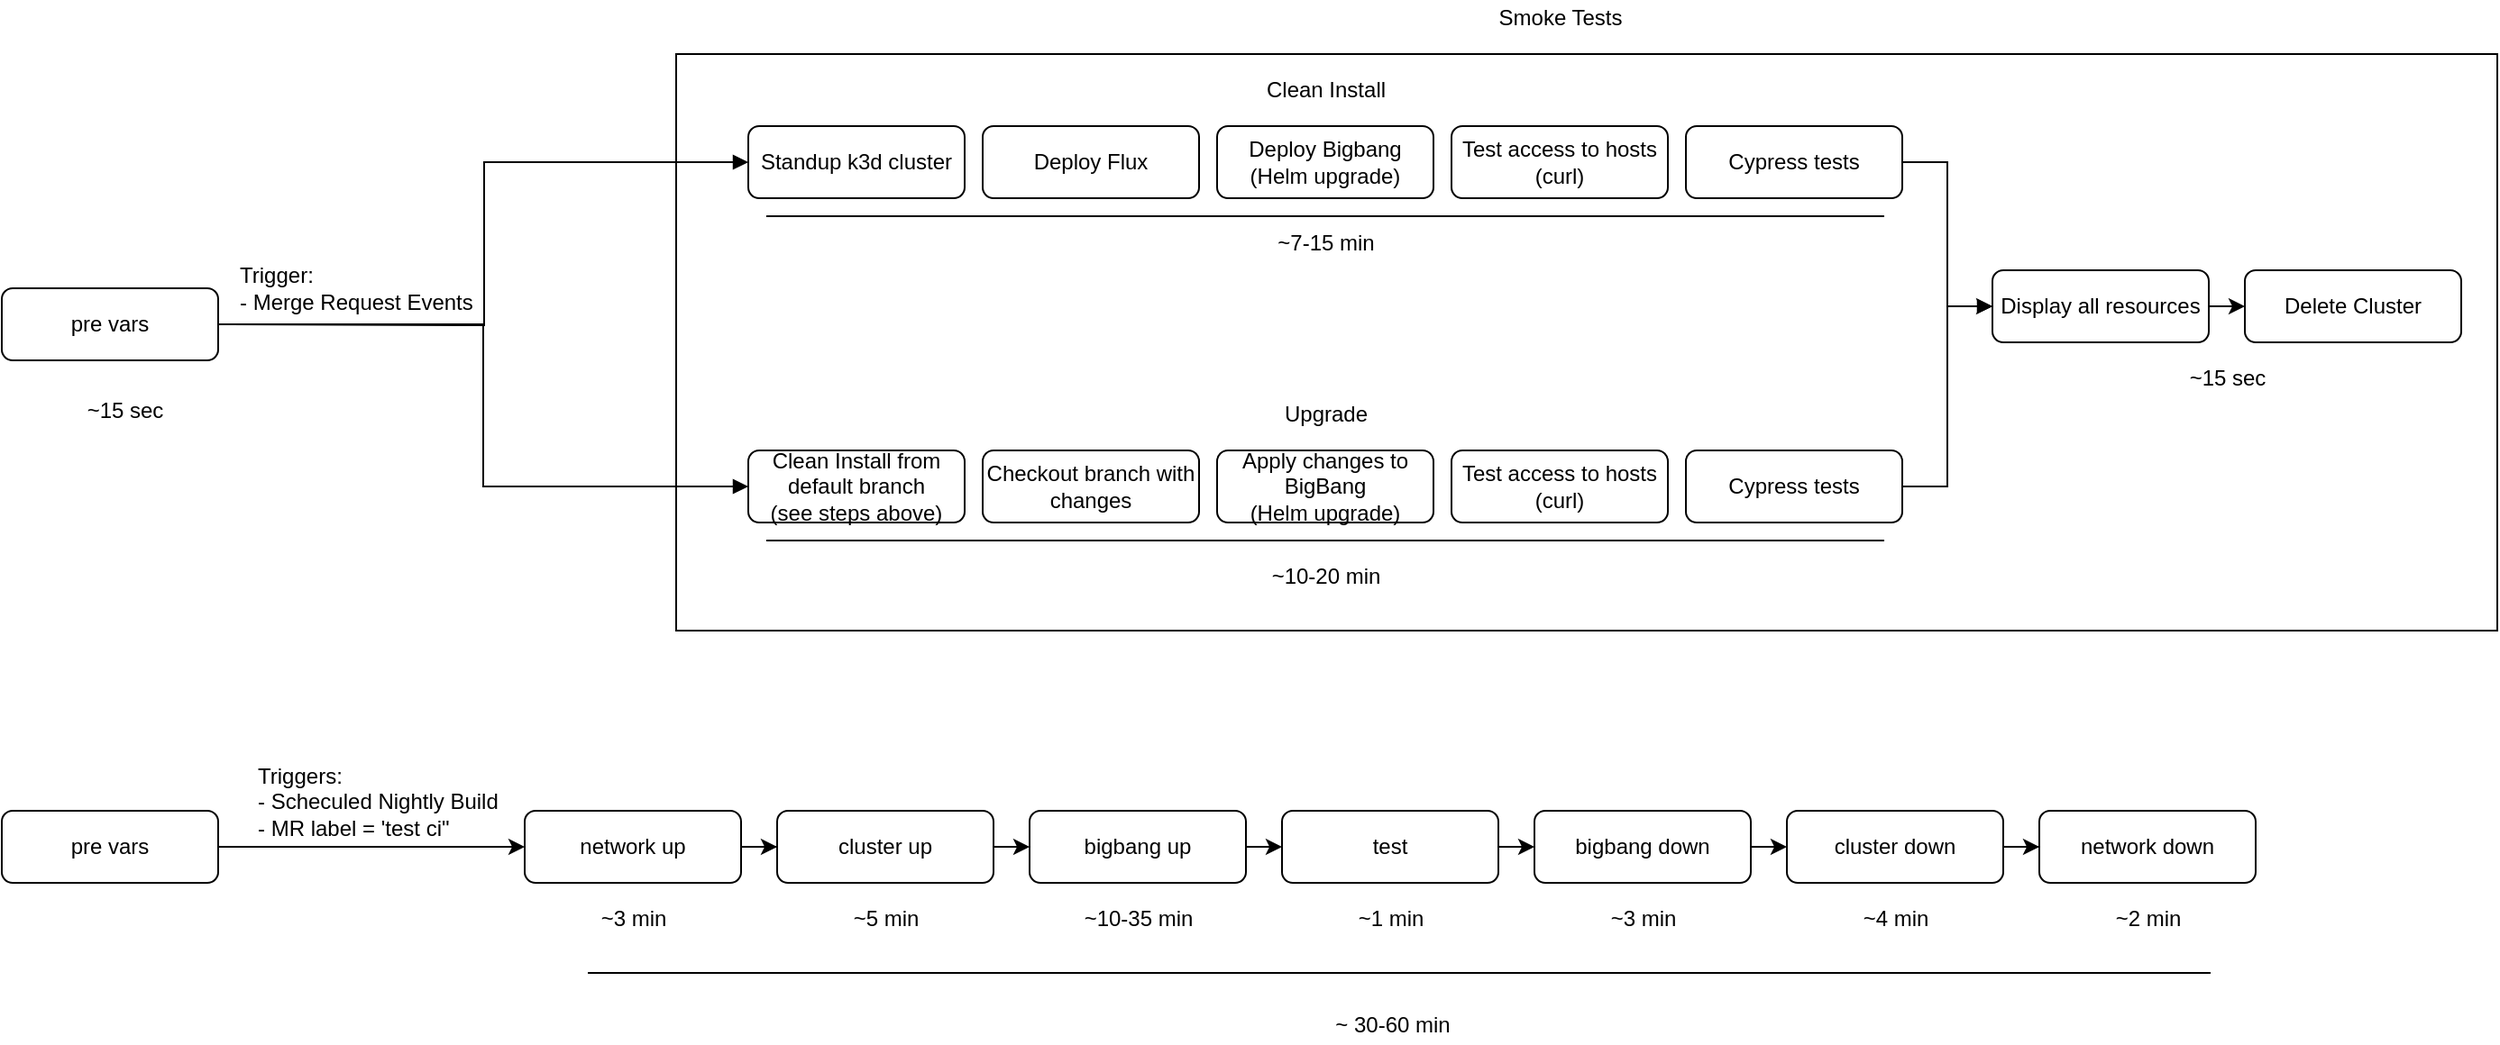 <mxfile version="12.9.9" type="device" pages="2"><diagram id="C5RBs43oDa-KdzZeNtuy" name="BB pipelines"><mxGraphModel dx="1702" dy="1194" grid="1" gridSize="10" guides="1" tooltips="1" connect="1" arrows="1" fold="1" page="1" pageScale="1" pageWidth="827" pageHeight="1169" math="0" shadow="0"><root><mxCell id="WIyWlLk6GJQsqaUBKTNV-0"/><mxCell id="WIyWlLk6GJQsqaUBKTNV-1" parent="WIyWlLk6GJQsqaUBKTNV-0"/><mxCell id="q4ikvxy19cz3KCJeKP3J-23" style="edgeStyle=orthogonalEdgeStyle;rounded=0;orthogonalLoop=1;jettySize=auto;html=1;exitX=1;exitY=0.5;exitDx=0;exitDy=0;entryX=0;entryY=0.5;entryDx=0;entryDy=0;" edge="1" parent="WIyWlLk6GJQsqaUBKTNV-1" source="q4ikvxy19cz3KCJeKP3J-15" target="q4ikvxy19cz3KCJeKP3J-19"><mxGeometry relative="1" as="geometry"/></mxCell><mxCell id="q4ikvxy19cz3KCJeKP3J-0" value="" style="rounded=0;whiteSpace=wrap;html=1;gradientColor=#ffffff;fillColor=none;" vertex="1" parent="WIyWlLk6GJQsqaUBKTNV-1"><mxGeometry x="414" y="80" width="1010" height="320" as="geometry"/></mxCell><mxCell id="q4ikvxy19cz3KCJeKP3J-75" style="edgeStyle=orthogonalEdgeStyle;rounded=0;orthogonalLoop=1;jettySize=auto;html=1;entryX=0;entryY=0.5;entryDx=0;entryDy=0;endArrow=block;endFill=1;" edge="1" parent="WIyWlLk6GJQsqaUBKTNV-1" target="WIyWlLk6GJQsqaUBKTNV-7"><mxGeometry relative="1" as="geometry"><mxPoint x="160" y="230" as="sourcePoint"/></mxGeometry></mxCell><mxCell id="q4ikvxy19cz3KCJeKP3J-76" style="edgeStyle=orthogonalEdgeStyle;rounded=0;orthogonalLoop=1;jettySize=auto;html=1;exitX=1;exitY=0.5;exitDx=0;exitDy=0;entryX=0;entryY=0.5;entryDx=0;entryDy=0;endArrow=block;endFill=1;" edge="1" parent="WIyWlLk6GJQsqaUBKTNV-1" source="WIyWlLk6GJQsqaUBKTNV-3" target="q4ikvxy19cz3KCJeKP3J-10"><mxGeometry relative="1" as="geometry"/></mxCell><mxCell id="WIyWlLk6GJQsqaUBKTNV-3" value="pre vars" style="rounded=1;whiteSpace=wrap;html=1;fontSize=12;glass=0;strokeWidth=1;shadow=0;" parent="WIyWlLk6GJQsqaUBKTNV-1" vertex="1"><mxGeometry x="40" y="210" width="120" height="40" as="geometry"/></mxCell><mxCell id="WIyWlLk6GJQsqaUBKTNV-7" value="Standup k3d cluster" style="rounded=1;whiteSpace=wrap;html=1;fontSize=12;glass=0;strokeWidth=1;shadow=0;" parent="WIyWlLk6GJQsqaUBKTNV-1" vertex="1"><mxGeometry x="454" y="120" width="120" height="40" as="geometry"/></mxCell><mxCell id="q4ikvxy19cz3KCJeKP3J-1" value="Clean Install" style="text;html=1;align=center;verticalAlign=middle;resizable=0;points=[];autosize=1;" vertex="1" parent="WIyWlLk6GJQsqaUBKTNV-1"><mxGeometry x="734" y="90" width="80" height="20" as="geometry"/></mxCell><mxCell id="q4ikvxy19cz3KCJeKP3J-2" value="Deploy Flux" style="rounded=1;whiteSpace=wrap;html=1;fontSize=12;glass=0;strokeWidth=1;shadow=0;" vertex="1" parent="WIyWlLk6GJQsqaUBKTNV-1"><mxGeometry x="584" y="120" width="120" height="40" as="geometry"/></mxCell><mxCell id="q4ikvxy19cz3KCJeKP3J-3" value="Deploy Bigbang&lt;br&gt;(Helm upgrade)" style="rounded=1;whiteSpace=wrap;html=1;fontSize=12;glass=0;strokeWidth=1;shadow=0;" vertex="1" parent="WIyWlLk6GJQsqaUBKTNV-1"><mxGeometry x="714" y="120" width="120" height="40" as="geometry"/></mxCell><mxCell id="q4ikvxy19cz3KCJeKP3J-4" value="Test access to hosts (curl)" style="rounded=1;whiteSpace=wrap;html=1;fontSize=12;glass=0;strokeWidth=1;shadow=0;" vertex="1" parent="WIyWlLk6GJQsqaUBKTNV-1"><mxGeometry x="844" y="120" width="120" height="40" as="geometry"/></mxCell><mxCell id="q4ikvxy19cz3KCJeKP3J-74" style="edgeStyle=orthogonalEdgeStyle;rounded=0;orthogonalLoop=1;jettySize=auto;html=1;exitX=1;exitY=0.5;exitDx=0;exitDy=0;entryX=0;entryY=0.5;entryDx=0;entryDy=0;endArrow=block;endFill=1;" edge="1" parent="WIyWlLk6GJQsqaUBKTNV-1" source="q4ikvxy19cz3KCJeKP3J-5" target="q4ikvxy19cz3KCJeKP3J-19"><mxGeometry relative="1" as="geometry"/></mxCell><mxCell id="q4ikvxy19cz3KCJeKP3J-5" value="Cypress tests" style="rounded=1;whiteSpace=wrap;html=1;fontSize=12;glass=0;strokeWidth=1;shadow=0;" vertex="1" parent="WIyWlLk6GJQsqaUBKTNV-1"><mxGeometry x="974" y="120" width="120" height="40" as="geometry"/></mxCell><mxCell id="q4ikvxy19cz3KCJeKP3J-10" value="Clean Install from default branch &lt;br&gt;(see steps above)" style="rounded=1;whiteSpace=wrap;html=1;fontSize=12;glass=0;strokeWidth=1;shadow=0;" vertex="1" parent="WIyWlLk6GJQsqaUBKTNV-1"><mxGeometry x="454" y="300" width="120" height="40" as="geometry"/></mxCell><mxCell id="q4ikvxy19cz3KCJeKP3J-11" value="Upgrade" style="text;html=1;align=center;verticalAlign=middle;resizable=0;points=[];autosize=1;" vertex="1" parent="WIyWlLk6GJQsqaUBKTNV-1"><mxGeometry x="744" y="270" width="60" height="20" as="geometry"/></mxCell><mxCell id="q4ikvxy19cz3KCJeKP3J-12" value="Checkout branch with changes" style="rounded=1;whiteSpace=wrap;html=1;fontSize=12;glass=0;strokeWidth=1;shadow=0;" vertex="1" parent="WIyWlLk6GJQsqaUBKTNV-1"><mxGeometry x="584" y="300" width="120" height="40" as="geometry"/></mxCell><mxCell id="q4ikvxy19cz3KCJeKP3J-13" value="Apply changes to BigBang&lt;br&gt;(Helm upgrade)" style="rounded=1;whiteSpace=wrap;html=1;fontSize=12;glass=0;strokeWidth=1;shadow=0;" vertex="1" parent="WIyWlLk6GJQsqaUBKTNV-1"><mxGeometry x="714" y="300" width="120" height="40" as="geometry"/></mxCell><mxCell id="q4ikvxy19cz3KCJeKP3J-14" value="Test access to hosts (curl)" style="rounded=1;whiteSpace=wrap;html=1;fontSize=12;glass=0;strokeWidth=1;shadow=0;" vertex="1" parent="WIyWlLk6GJQsqaUBKTNV-1"><mxGeometry x="844" y="300" width="120" height="40" as="geometry"/></mxCell><mxCell id="q4ikvxy19cz3KCJeKP3J-15" value="Cypress tests" style="rounded=1;whiteSpace=wrap;html=1;fontSize=12;glass=0;strokeWidth=1;shadow=0;" vertex="1" parent="WIyWlLk6GJQsqaUBKTNV-1"><mxGeometry x="974" y="300" width="120" height="40" as="geometry"/></mxCell><mxCell id="q4ikvxy19cz3KCJeKP3J-70" style="edgeStyle=orthogonalEdgeStyle;rounded=0;orthogonalLoop=1;jettySize=auto;html=1;exitX=1;exitY=0.5;exitDx=0;exitDy=0;entryX=0;entryY=0.5;entryDx=0;entryDy=0;" edge="1" parent="WIyWlLk6GJQsqaUBKTNV-1" source="q4ikvxy19cz3KCJeKP3J-19" target="q4ikvxy19cz3KCJeKP3J-20"><mxGeometry relative="1" as="geometry"/></mxCell><mxCell id="q4ikvxy19cz3KCJeKP3J-19" value="Display all resources" style="rounded=1;whiteSpace=wrap;html=1;fontSize=12;glass=0;strokeWidth=1;shadow=0;" vertex="1" parent="WIyWlLk6GJQsqaUBKTNV-1"><mxGeometry x="1144" y="200" width="120" height="40" as="geometry"/></mxCell><mxCell id="q4ikvxy19cz3KCJeKP3J-20" value="Delete Cluster" style="rounded=1;whiteSpace=wrap;html=1;fontSize=12;glass=0;strokeWidth=1;shadow=0;" vertex="1" parent="WIyWlLk6GJQsqaUBKTNV-1"><mxGeometry x="1284" y="200" width="120" height="40" as="geometry"/></mxCell><mxCell id="q4ikvxy19cz3KCJeKP3J-26" value="Trigger: &lt;br&gt;&lt;div&gt;&lt;span&gt;- Merge Request Events&lt;/span&gt;&lt;/div&gt;" style="text;html=1;align=left;verticalAlign=middle;resizable=0;points=[];autosize=1;" vertex="1" parent="WIyWlLk6GJQsqaUBKTNV-1"><mxGeometry x="170" y="195" width="140" height="30" as="geometry"/></mxCell><mxCell id="q4ikvxy19cz3KCJeKP3J-49" style="edgeStyle=orthogonalEdgeStyle;rounded=0;orthogonalLoop=1;jettySize=auto;html=1;entryX=0;entryY=0.5;entryDx=0;entryDy=0;" edge="1" parent="WIyWlLk6GJQsqaUBKTNV-1" source="q4ikvxy19cz3KCJeKP3J-28" target="q4ikvxy19cz3KCJeKP3J-31"><mxGeometry relative="1" as="geometry"/></mxCell><mxCell id="q4ikvxy19cz3KCJeKP3J-28" value="pre vars" style="rounded=1;whiteSpace=wrap;html=1;fontSize=12;glass=0;strokeWidth=1;shadow=0;" vertex="1" parent="WIyWlLk6GJQsqaUBKTNV-1"><mxGeometry x="40" y="500" width="120" height="40" as="geometry"/></mxCell><mxCell id="q4ikvxy19cz3KCJeKP3J-68" style="edgeStyle=orthogonalEdgeStyle;rounded=0;orthogonalLoop=1;jettySize=auto;html=1;entryX=0;entryY=0.5;entryDx=0;entryDy=0;" edge="1" parent="WIyWlLk6GJQsqaUBKTNV-1" source="q4ikvxy19cz3KCJeKP3J-31" target="q4ikvxy19cz3KCJeKP3J-33"><mxGeometry relative="1" as="geometry"/></mxCell><mxCell id="q4ikvxy19cz3KCJeKP3J-31" value="network up" style="rounded=1;whiteSpace=wrap;html=1;fontSize=12;glass=0;strokeWidth=1;shadow=0;" vertex="1" parent="WIyWlLk6GJQsqaUBKTNV-1"><mxGeometry x="330" y="500" width="120" height="40" as="geometry"/></mxCell><mxCell id="q4ikvxy19cz3KCJeKP3J-63" style="edgeStyle=orthogonalEdgeStyle;rounded=0;orthogonalLoop=1;jettySize=auto;html=1;exitX=1;exitY=0.5;exitDx=0;exitDy=0;entryX=0;entryY=0.5;entryDx=0;entryDy=0;" edge="1" parent="WIyWlLk6GJQsqaUBKTNV-1" source="q4ikvxy19cz3KCJeKP3J-33" target="q4ikvxy19cz3KCJeKP3J-34"><mxGeometry relative="1" as="geometry"/></mxCell><mxCell id="q4ikvxy19cz3KCJeKP3J-33" value="cluster up" style="rounded=1;whiteSpace=wrap;html=1;fontSize=12;glass=0;strokeWidth=1;shadow=0;" vertex="1" parent="WIyWlLk6GJQsqaUBKTNV-1"><mxGeometry x="470" y="500" width="120" height="40" as="geometry"/></mxCell><mxCell id="q4ikvxy19cz3KCJeKP3J-64" style="edgeStyle=orthogonalEdgeStyle;rounded=0;orthogonalLoop=1;jettySize=auto;html=1;exitX=1;exitY=0.5;exitDx=0;exitDy=0;entryX=0;entryY=0.5;entryDx=0;entryDy=0;" edge="1" parent="WIyWlLk6GJQsqaUBKTNV-1" source="q4ikvxy19cz3KCJeKP3J-34" target="q4ikvxy19cz3KCJeKP3J-35"><mxGeometry relative="1" as="geometry"/></mxCell><mxCell id="q4ikvxy19cz3KCJeKP3J-34" value="bigbang up" style="rounded=1;whiteSpace=wrap;html=1;fontSize=12;glass=0;strokeWidth=1;shadow=0;" vertex="1" parent="WIyWlLk6GJQsqaUBKTNV-1"><mxGeometry x="610" y="500" width="120" height="40" as="geometry"/></mxCell><mxCell id="q4ikvxy19cz3KCJeKP3J-69" style="edgeStyle=orthogonalEdgeStyle;rounded=0;orthogonalLoop=1;jettySize=auto;html=1;exitX=1;exitY=0.5;exitDx=0;exitDy=0;entryX=0;entryY=0.5;entryDx=0;entryDy=0;" edge="1" parent="WIyWlLk6GJQsqaUBKTNV-1" source="q4ikvxy19cz3KCJeKP3J-35" target="q4ikvxy19cz3KCJeKP3J-36"><mxGeometry relative="1" as="geometry"/></mxCell><mxCell id="q4ikvxy19cz3KCJeKP3J-35" value="test" style="rounded=1;whiteSpace=wrap;html=1;fontSize=12;glass=0;strokeWidth=1;shadow=0;" vertex="1" parent="WIyWlLk6GJQsqaUBKTNV-1"><mxGeometry x="750" y="500" width="120" height="40" as="geometry"/></mxCell><mxCell id="q4ikvxy19cz3KCJeKP3J-66" style="edgeStyle=orthogonalEdgeStyle;rounded=0;orthogonalLoop=1;jettySize=auto;html=1;exitX=1;exitY=0.5;exitDx=0;exitDy=0;entryX=0;entryY=0.5;entryDx=0;entryDy=0;" edge="1" parent="WIyWlLk6GJQsqaUBKTNV-1" source="q4ikvxy19cz3KCJeKP3J-36" target="q4ikvxy19cz3KCJeKP3J-38"><mxGeometry relative="1" as="geometry"/></mxCell><mxCell id="q4ikvxy19cz3KCJeKP3J-36" value="bigbang down" style="rounded=1;whiteSpace=wrap;html=1;fontSize=12;glass=0;strokeWidth=1;shadow=0;" vertex="1" parent="WIyWlLk6GJQsqaUBKTNV-1"><mxGeometry x="890" y="500" width="120" height="40" as="geometry"/></mxCell><mxCell id="q4ikvxy19cz3KCJeKP3J-67" style="edgeStyle=orthogonalEdgeStyle;rounded=0;orthogonalLoop=1;jettySize=auto;html=1;exitX=1;exitY=0.5;exitDx=0;exitDy=0;" edge="1" parent="WIyWlLk6GJQsqaUBKTNV-1" source="q4ikvxy19cz3KCJeKP3J-38" target="q4ikvxy19cz3KCJeKP3J-39"><mxGeometry relative="1" as="geometry"/></mxCell><mxCell id="q4ikvxy19cz3KCJeKP3J-38" value="cluster down" style="rounded=1;whiteSpace=wrap;html=1;fontSize=12;glass=0;strokeWidth=1;shadow=0;" vertex="1" parent="WIyWlLk6GJQsqaUBKTNV-1"><mxGeometry x="1030" y="500" width="120" height="40" as="geometry"/></mxCell><mxCell id="q4ikvxy19cz3KCJeKP3J-39" value="network down" style="rounded=1;whiteSpace=wrap;html=1;fontSize=12;glass=0;strokeWidth=1;shadow=0;" vertex="1" parent="WIyWlLk6GJQsqaUBKTNV-1"><mxGeometry x="1170" y="500" width="120" height="40" as="geometry"/></mxCell><mxCell id="q4ikvxy19cz3KCJeKP3J-40" value="~15 sec" style="text;html=1;align=center;verticalAlign=middle;resizable=0;points=[];autosize=1;" vertex="1" parent="WIyWlLk6GJQsqaUBKTNV-1"><mxGeometry x="78" y="268" width="60" height="20" as="geometry"/></mxCell><mxCell id="q4ikvxy19cz3KCJeKP3J-41" value="~7-15 min" style="text;html=1;align=center;verticalAlign=middle;resizable=0;points=[];autosize=1;" vertex="1" parent="WIyWlLk6GJQsqaUBKTNV-1"><mxGeometry x="739" y="175" width="70" height="20" as="geometry"/></mxCell><mxCell id="q4ikvxy19cz3KCJeKP3J-44" value="~10-20 min" style="text;html=1;align=center;verticalAlign=middle;resizable=0;points=[];autosize=1;" vertex="1" parent="WIyWlLk6GJQsqaUBKTNV-1"><mxGeometry x="734" y="360" width="80" height="20" as="geometry"/></mxCell><mxCell id="q4ikvxy19cz3KCJeKP3J-45" value="~15 sec" style="text;html=1;align=center;verticalAlign=middle;resizable=0;points=[];autosize=1;" vertex="1" parent="WIyWlLk6GJQsqaUBKTNV-1"><mxGeometry x="1244" y="250" width="60" height="20" as="geometry"/></mxCell><mxCell id="q4ikvxy19cz3KCJeKP3J-50" value="Triggers:&lt;br&gt;- Scheculed Nightly Build&lt;br&gt;- MR label = 'test ci&quot;" style="text;html=1;align=left;verticalAlign=middle;resizable=0;points=[];autosize=1;" vertex="1" parent="WIyWlLk6GJQsqaUBKTNV-1"><mxGeometry x="180" y="470" width="150" height="50" as="geometry"/></mxCell><mxCell id="q4ikvxy19cz3KCJeKP3J-51" value="~3 min" style="text;html=1;align=center;verticalAlign=middle;resizable=0;points=[];autosize=1;" vertex="1" parent="WIyWlLk6GJQsqaUBKTNV-1"><mxGeometry x="365" y="550" width="50" height="20" as="geometry"/></mxCell><mxCell id="q4ikvxy19cz3KCJeKP3J-52" value="~5 min" style="text;html=1;align=center;verticalAlign=middle;resizable=0;points=[];autosize=1;" vertex="1" parent="WIyWlLk6GJQsqaUBKTNV-1"><mxGeometry x="505" y="550" width="50" height="20" as="geometry"/></mxCell><mxCell id="q4ikvxy19cz3KCJeKP3J-53" value="~10-35 min" style="text;html=1;align=center;verticalAlign=middle;resizable=0;points=[];autosize=1;" vertex="1" parent="WIyWlLk6GJQsqaUBKTNV-1"><mxGeometry x="630" y="550" width="80" height="20" as="geometry"/></mxCell><mxCell id="q4ikvxy19cz3KCJeKP3J-54" value="~1 min" style="text;html=1;align=center;verticalAlign=middle;resizable=0;points=[];autosize=1;" vertex="1" parent="WIyWlLk6GJQsqaUBKTNV-1"><mxGeometry x="785" y="550" width="50" height="20" as="geometry"/></mxCell><mxCell id="q4ikvxy19cz3KCJeKP3J-55" value="~3 min" style="text;html=1;align=center;verticalAlign=middle;resizable=0;points=[];autosize=1;" vertex="1" parent="WIyWlLk6GJQsqaUBKTNV-1"><mxGeometry x="925" y="550" width="50" height="20" as="geometry"/></mxCell><mxCell id="q4ikvxy19cz3KCJeKP3J-56" value="~4 min" style="text;html=1;align=center;verticalAlign=middle;resizable=0;points=[];autosize=1;" vertex="1" parent="WIyWlLk6GJQsqaUBKTNV-1"><mxGeometry x="1065" y="550" width="50" height="20" as="geometry"/></mxCell><mxCell id="q4ikvxy19cz3KCJeKP3J-57" value="~2 min" style="text;html=1;align=center;verticalAlign=middle;resizable=0;points=[];autosize=1;" vertex="1" parent="WIyWlLk6GJQsqaUBKTNV-1"><mxGeometry x="1205" y="550" width="50" height="20" as="geometry"/></mxCell><mxCell id="q4ikvxy19cz3KCJeKP3J-58" value="" style="endArrow=none;html=1;" edge="1" parent="WIyWlLk6GJQsqaUBKTNV-1"><mxGeometry width="50" height="50" relative="1" as="geometry"><mxPoint x="365" y="590" as="sourcePoint"/><mxPoint x="1265" y="590" as="targetPoint"/></mxGeometry></mxCell><mxCell id="q4ikvxy19cz3KCJeKP3J-59" value="~ 30-60 min" style="text;html=1;align=center;verticalAlign=middle;resizable=0;points=[];autosize=1;" vertex="1" parent="WIyWlLk6GJQsqaUBKTNV-1"><mxGeometry x="771" y="609" width="80" height="20" as="geometry"/></mxCell><mxCell id="q4ikvxy19cz3KCJeKP3J-71" value="" style="endArrow=none;html=1;" edge="1" parent="WIyWlLk6GJQsqaUBKTNV-1"><mxGeometry width="50" height="50" relative="1" as="geometry"><mxPoint x="464" y="170" as="sourcePoint"/><mxPoint x="1084" y="170" as="targetPoint"/></mxGeometry></mxCell><mxCell id="q4ikvxy19cz3KCJeKP3J-72" value="" style="endArrow=none;html=1;" edge="1" parent="WIyWlLk6GJQsqaUBKTNV-1"><mxGeometry width="50" height="50" relative="1" as="geometry"><mxPoint x="464" y="350" as="sourcePoint"/><mxPoint x="1084" y="350" as="targetPoint"/></mxGeometry></mxCell><mxCell id="q4ikvxy19cz3KCJeKP3J-73" value="Smoke Tests" style="text;html=1;align=center;verticalAlign=middle;resizable=0;points=[];autosize=1;" vertex="1" parent="WIyWlLk6GJQsqaUBKTNV-1"><mxGeometry x="864" y="50" width="80" height="20" as="geometry"/></mxCell></root></mxGraphModel></diagram><diagram id="7LAne4oA9n-VVIV32Hwe" name="Package pipeline"><mxGraphModel dx="1475" dy="1035" grid="1" gridSize="10" guides="1" tooltips="1" connect="1" arrows="1" fold="1" page="1" pageScale="1" pageWidth="850" pageHeight="1100" math="0" shadow="0"><root><mxCell id="Q0t33aY28oETawUWiqpC-0"/><mxCell id="Q0t33aY28oETawUWiqpC-1" parent="Q0t33aY28oETawUWiqpC-0"/><mxCell id="2Pqz9M0yyAJN01-8azh8-0" value="configuration validation" style="rounded=1;whiteSpace=wrap;html=1;fontSize=12;glass=0;strokeWidth=1;shadow=0;" vertex="1" parent="Q0t33aY28oETawUWiqpC-1"><mxGeometry x="40" y="385" width="120" height="40" as="geometry"/></mxCell><mxCell id="2Pqz9M0yyAJN01-8azh8-1" style="edgeStyle=orthogonalEdgeStyle;rounded=0;orthogonalLoop=1;jettySize=auto;html=1;exitX=1;exitY=0.5;exitDx=0;exitDy=0;entryX=0;entryY=0.5;entryDx=0;entryDy=0;" edge="1" parent="Q0t33aY28oETawUWiqpC-1" source="2Pqz9M0yyAJN01-8azh8-15" target="2Pqz9M0yyAJN01-8azh8-17"><mxGeometry relative="1" as="geometry"/></mxCell><mxCell id="2Pqz9M0yyAJN01-8azh8-2" value="" style="rounded=0;whiteSpace=wrap;html=1;gradientColor=#ffffff;fillColor=none;" vertex="1" parent="Q0t33aY28oETawUWiqpC-1"><mxGeometry x="450" y="260" width="890" height="320" as="geometry"/></mxCell><mxCell id="2Pqz9M0yyAJN01-8azh8-3" style="edgeStyle=orthogonalEdgeStyle;rounded=0;orthogonalLoop=1;jettySize=auto;html=1;entryX=0;entryY=0.5;entryDx=0;entryDy=0;endArrow=block;endFill=1;exitX=1;exitY=0.5;exitDx=0;exitDy=0;" edge="1" parent="Q0t33aY28oETawUWiqpC-1" source="2Pqz9M0yyAJN01-8azh8-0" target="2Pqz9M0yyAJN01-8azh8-5"><mxGeometry relative="1" as="geometry"><mxPoint x="190.0" y="405" as="sourcePoint"/></mxGeometry></mxCell><mxCell id="2Pqz9M0yyAJN01-8azh8-4" style="edgeStyle=orthogonalEdgeStyle;rounded=0;orthogonalLoop=1;jettySize=auto;html=1;exitX=1;exitY=0.5;exitDx=0;exitDy=0;entryX=0;entryY=0.5;entryDx=0;entryDy=0;endArrow=block;endFill=1;" edge="1" parent="Q0t33aY28oETawUWiqpC-1" source="2Pqz9M0yyAJN01-8azh8-0" target="2Pqz9M0yyAJN01-8azh8-11"><mxGeometry relative="1" as="geometry"><mxPoint x="190.0" y="405" as="sourcePoint"/></mxGeometry></mxCell><mxCell id="2Pqz9M0yyAJN01-8azh8-5" value="Standup k3d cluster" style="rounded=1;whiteSpace=wrap;html=1;fontSize=12;glass=0;strokeWidth=1;shadow=0;" vertex="1" parent="Q0t33aY28oETawUWiqpC-1"><mxGeometry x="490" y="300" width="120" height="40" as="geometry"/></mxCell><mxCell id="2Pqz9M0yyAJN01-8azh8-6" value="Clean Install" style="text;html=1;align=center;verticalAlign=middle;resizable=0;points=[];autosize=1;" vertex="1" parent="Q0t33aY28oETawUWiqpC-1"><mxGeometry x="770" y="270" width="80" height="20" as="geometry"/></mxCell><mxCell id="2Pqz9M0yyAJN01-8azh8-7" value="Install Dependencies" style="rounded=1;whiteSpace=wrap;html=1;fontSize=12;glass=0;strokeWidth=1;shadow=0;" vertex="1" parent="Q0t33aY28oETawUWiqpC-1"><mxGeometry x="620" y="300" width="120" height="40" as="geometry"/></mxCell><mxCell id="2Pqz9M0yyAJN01-8azh8-8" value="Install Package" style="rounded=1;whiteSpace=wrap;html=1;fontSize=12;glass=0;strokeWidth=1;shadow=0;" vertex="1" parent="Q0t33aY28oETawUWiqpC-1"><mxGeometry x="750" y="300" width="120" height="40" as="geometry"/></mxCell><mxCell id="2Pqz9M0yyAJN01-8azh8-9" style="edgeStyle=orthogonalEdgeStyle;rounded=0;orthogonalLoop=1;jettySize=auto;html=1;exitX=1;exitY=0.5;exitDx=0;exitDy=0;entryX=0;entryY=0.5;entryDx=0;entryDy=0;endArrow=block;endFill=1;" edge="1" parent="Q0t33aY28oETawUWiqpC-1" source="2Pqz9M0yyAJN01-8azh8-10" target="2Pqz9M0yyAJN01-8azh8-17"><mxGeometry relative="1" as="geometry"/></mxCell><mxCell id="2Pqz9M0yyAJN01-8azh8-10" value="Package tests&lt;br&gt;Helm/Cypress tests" style="rounded=1;whiteSpace=wrap;html=1;fontSize=12;glass=0;strokeWidth=1;shadow=0;" vertex="1" parent="Q0t33aY28oETawUWiqpC-1"><mxGeometry x="880" y="300" width="120" height="40" as="geometry"/></mxCell><mxCell id="2Pqz9M0yyAJN01-8azh8-11" value="Clean Install from default branch &lt;br&gt;(see steps above)" style="rounded=1;whiteSpace=wrap;html=1;fontSize=12;glass=0;strokeWidth=1;shadow=0;" vertex="1" parent="Q0t33aY28oETawUWiqpC-1"><mxGeometry x="490" y="480" width="120" height="40" as="geometry"/></mxCell><mxCell id="2Pqz9M0yyAJN01-8azh8-12" value="Upgrade" style="text;html=1;align=center;verticalAlign=middle;resizable=0;points=[];autosize=1;" vertex="1" parent="Q0t33aY28oETawUWiqpC-1"><mxGeometry x="780" y="450" width="60" height="20" as="geometry"/></mxCell><mxCell id="2Pqz9M0yyAJN01-8azh8-13" value="Checkout branch with changes" style="rounded=1;whiteSpace=wrap;html=1;fontSize=12;glass=0;strokeWidth=1;shadow=0;" vertex="1" parent="Q0t33aY28oETawUWiqpC-1"><mxGeometry x="620" y="480" width="120" height="40" as="geometry"/></mxCell><mxCell id="2Pqz9M0yyAJN01-8azh8-14" value="Apply changes to package deployment" style="rounded=1;whiteSpace=wrap;html=1;fontSize=12;glass=0;strokeWidth=1;shadow=0;" vertex="1" parent="Q0t33aY28oETawUWiqpC-1"><mxGeometry x="750" y="480" width="120" height="40" as="geometry"/></mxCell><mxCell id="2Pqz9M0yyAJN01-8azh8-15" value="Package tests&lt;br&gt;Helm/Cypress tests" style="rounded=1;whiteSpace=wrap;html=1;fontSize=12;glass=0;strokeWidth=1;shadow=0;" vertex="1" parent="Q0t33aY28oETawUWiqpC-1"><mxGeometry x="880" y="480" width="120" height="40" as="geometry"/></mxCell><mxCell id="2Pqz9M0yyAJN01-8azh8-16" style="edgeStyle=orthogonalEdgeStyle;rounded=0;orthogonalLoop=1;jettySize=auto;html=1;exitX=1;exitY=0.5;exitDx=0;exitDy=0;entryX=0;entryY=0.5;entryDx=0;entryDy=0;" edge="1" parent="Q0t33aY28oETawUWiqpC-1" source="2Pqz9M0yyAJN01-8azh8-17" target="2Pqz9M0yyAJN01-8azh8-18"><mxGeometry relative="1" as="geometry"/></mxCell><mxCell id="2Pqz9M0yyAJN01-8azh8-17" value="Display all resources" style="rounded=1;whiteSpace=wrap;html=1;fontSize=12;glass=0;strokeWidth=1;shadow=0;" vertex="1" parent="Q0t33aY28oETawUWiqpC-1"><mxGeometry x="1050" y="380" width="120" height="40" as="geometry"/></mxCell><mxCell id="2Pqz9M0yyAJN01-8azh8-18" value="Delete Cluster" style="rounded=1;whiteSpace=wrap;html=1;fontSize=12;glass=0;strokeWidth=1;shadow=0;" vertex="1" parent="Q0t33aY28oETawUWiqpC-1"><mxGeometry x="1190" y="380" width="120" height="40" as="geometry"/></mxCell><mxCell id="2Pqz9M0yyAJN01-8azh8-19" value="Trigger: &lt;br&gt;&lt;div&gt;&lt;span&gt;- Merge Request Events&lt;/span&gt;&lt;/div&gt;&lt;div&gt;&lt;span&gt;- manual tag events&lt;/span&gt;&lt;/div&gt;&lt;div&gt;&lt;span&gt;- commits to default branch&lt;/span&gt;&lt;/div&gt;" style="text;html=1;align=left;verticalAlign=middle;resizable=0;points=[];autosize=1;" vertex="1" parent="Q0t33aY28oETawUWiqpC-1"><mxGeometry x="170" y="345" width="160" height="60" as="geometry"/></mxCell><mxCell id="2Pqz9M0yyAJN01-8azh8-20" value="Package Tests" style="text;html=1;align=center;verticalAlign=middle;resizable=0;points=[];autosize=1;" vertex="1" parent="Q0t33aY28oETawUWiqpC-1"><mxGeometry x="846" y="230" width="90" height="20" as="geometry"/></mxCell></root></mxGraphModel></diagram></mxfile>